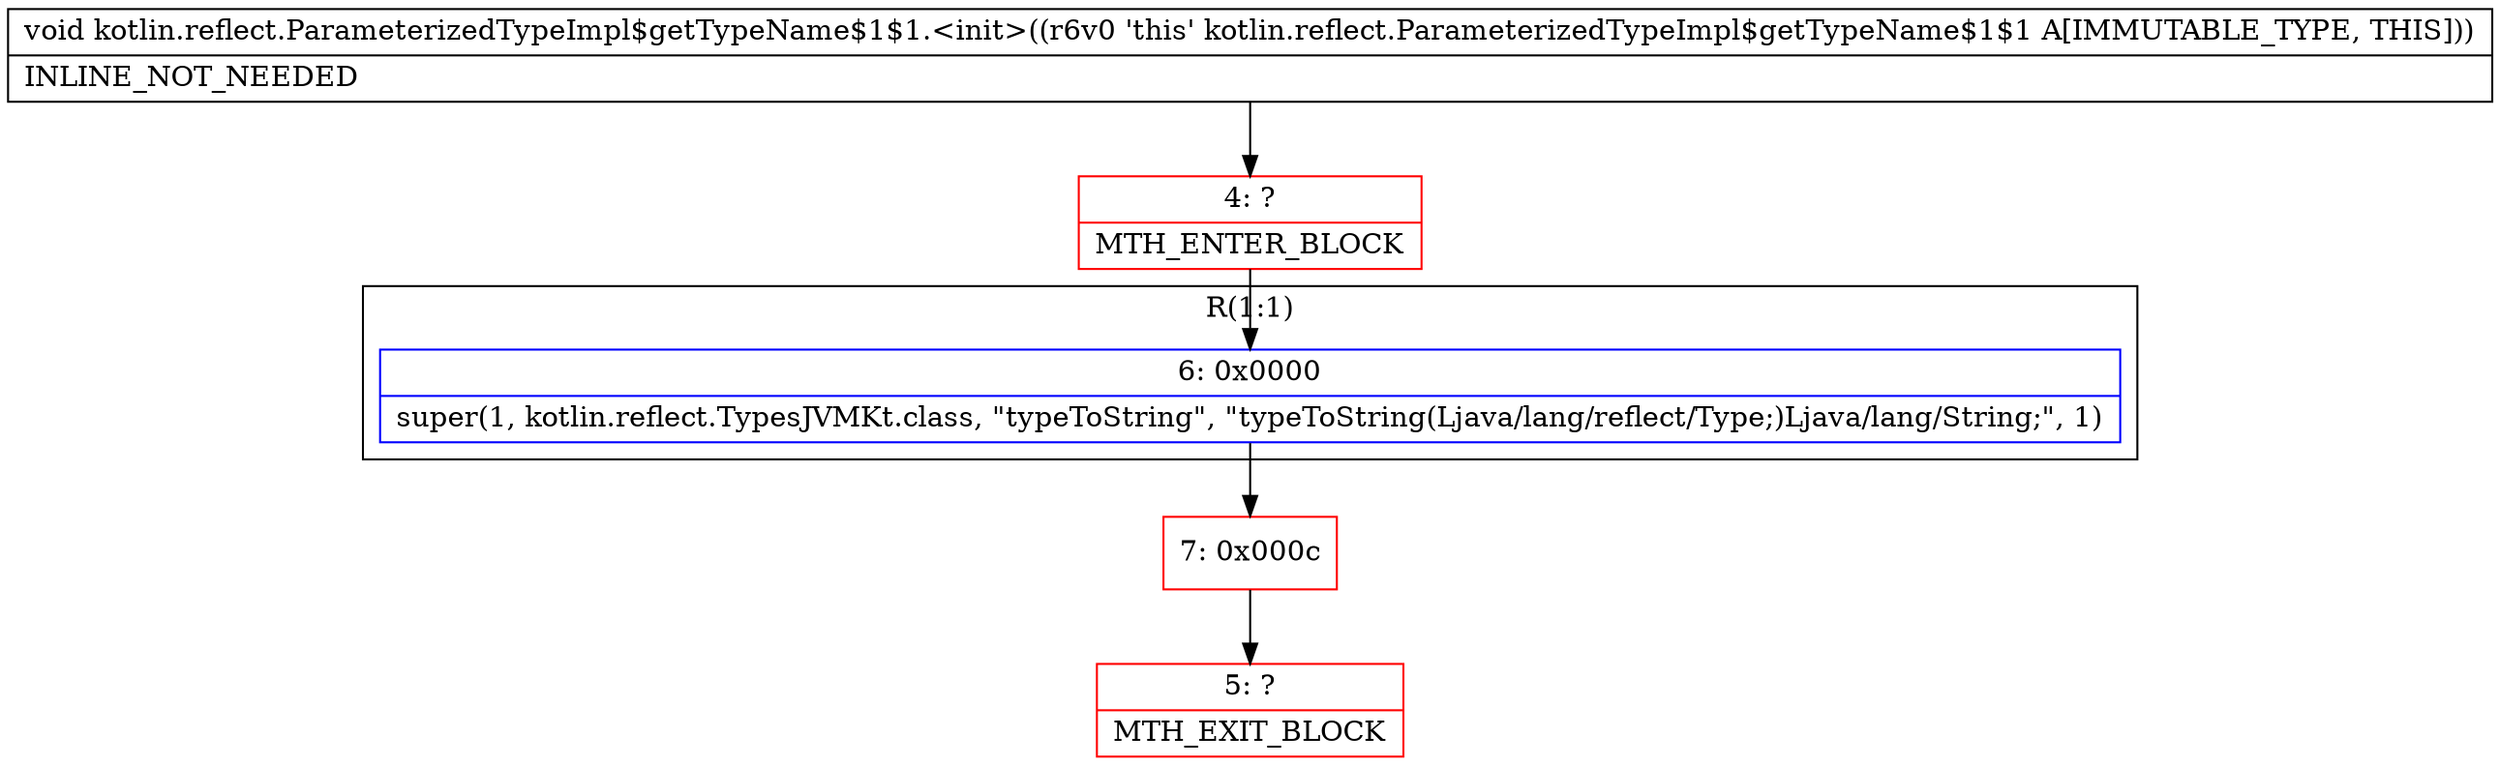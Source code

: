 digraph "CFG forkotlin.reflect.ParameterizedTypeImpl$getTypeName$1$1.\<init\>()V" {
subgraph cluster_Region_293119762 {
label = "R(1:1)";
node [shape=record,color=blue];
Node_6 [shape=record,label="{6\:\ 0x0000|super(1, kotlin.reflect.TypesJVMKt.class, \"typeToString\", \"typeToString(Ljava\/lang\/reflect\/Type;)Ljava\/lang\/String;\", 1)\l}"];
}
Node_4 [shape=record,color=red,label="{4\:\ ?|MTH_ENTER_BLOCK\l}"];
Node_7 [shape=record,color=red,label="{7\:\ 0x000c}"];
Node_5 [shape=record,color=red,label="{5\:\ ?|MTH_EXIT_BLOCK\l}"];
MethodNode[shape=record,label="{void kotlin.reflect.ParameterizedTypeImpl$getTypeName$1$1.\<init\>((r6v0 'this' kotlin.reflect.ParameterizedTypeImpl$getTypeName$1$1 A[IMMUTABLE_TYPE, THIS]))  | INLINE_NOT_NEEDED\l}"];
MethodNode -> Node_4;Node_6 -> Node_7;
Node_4 -> Node_6;
Node_7 -> Node_5;
}

